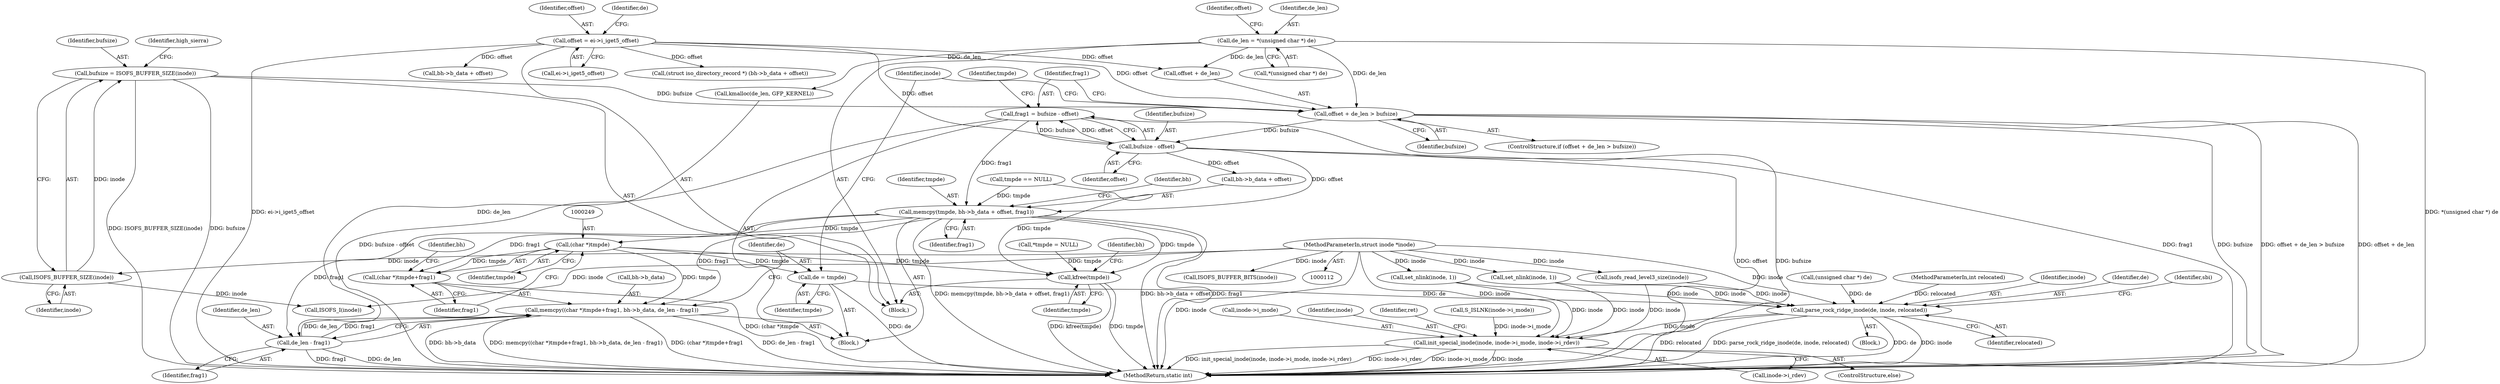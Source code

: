 digraph "0_linux_410dd3cf4c9b36f27ed4542ee18b1af5e68645a4_0@integer" {
"1000204" [label="(Call,frag1 = bufsize - offset)"];
"1000206" [label="(Call,bufsize - offset)"];
"1000197" [label="(Call,offset + de_len > bufsize)"];
"1000176" [label="(Call,offset = ei->i_iget5_offset)"];
"1000190" [label="(Call,de_len = *(unsigned char *) de)"];
"1000128" [label="(Call,bufsize = ISOFS_BUFFER_SIZE(inode))"];
"1000130" [label="(Call,ISOFS_BUFFER_SIZE(inode))"];
"1000113" [label="(MethodParameterIn,struct inode *inode)"];
"1000224" [label="(Call,memcpy(tmpde, bh->b_data + offset, frag1))"];
"1000246" [label="(Call,memcpy((char *)tmpde+frag1, bh->b_data, de_len - frag1))"];
"1000248" [label="(Call,(char *)tmpde)"];
"1000247" [label="(Call,(char *)tmpde+frag1)"];
"1000258" [label="(Call,de = tmpde)"];
"1000552" [label="(Call,parse_rock_ridge_inode(de, inode, relocated))"];
"1000704" [label="(Call,init_special_inode(inode, inode->i_mode, inode->i_rdev))"];
"1000716" [label="(Call,kfree(tmpde))"];
"1000255" [label="(Call,de_len - frag1)"];
"1000246" [label="(Call,memcpy((char *)tmpde+frag1, bh->b_data, de_len - frag1))"];
"1000226" [label="(Call,bh->b_data + offset)"];
"1000259" [label="(Identifier,de)"];
"1000555" [label="(Identifier,relocated)"];
"1000272" [label="(Call,ISOFS_BUFFER_BITS(inode))"];
"1000706" [label="(Call,inode->i_mode)"];
"1000409" [label="(Call,isofs_read_level3_size(inode))"];
"1000205" [label="(Identifier,frag1)"];
"1000554" [label="(Identifier,inode)"];
"1000183" [label="(Call,(struct iso_directory_record *) (bh->b_data + offset))"];
"1000314" [label="(Call,set_nlink(inode, 1))"];
"1000153" [label="(Call,ISOFS_I(inode))"];
"1000553" [label="(Identifier,de)"];
"1000705" [label="(Identifier,inode)"];
"1000704" [label="(Call,init_special_inode(inode, inode->i_mode, inode->i_rdev))"];
"1000115" [label="(Block,)"];
"1000703" [label="(ControlStructure,else)"];
"1000251" [label="(Identifier,frag1)"];
"1000713" [label="(Identifier,ret)"];
"1000253" [label="(Identifier,bh)"];
"1000129" [label="(Identifier,bufsize)"];
"1000176" [label="(Call,offset = ei->i_iget5_offset)"];
"1000135" [label="(Identifier,high_sierra)"];
"1000346" [label="(Call,set_nlink(inode, 1))"];
"1000177" [label="(Identifier,offset)"];
"1000552" [label="(Call,parse_rock_ridge_inode(de, inode, relocated))"];
"1000258" [label="(Call,de = tmpde)"];
"1000558" [label="(Identifier,sbi)"];
"1000113" [label="(MethodParameterIn,struct inode *inode)"];
"1000206" [label="(Call,bufsize - offset)"];
"1000192" [label="(Call,*(unsigned char *) de)"];
"1000233" [label="(Identifier,bh)"];
"1000257" [label="(Identifier,frag1)"];
"1000185" [label="(Call,bh->b_data + offset)"];
"1000131" [label="(Identifier,inode)"];
"1000198" [label="(Call,offset + de_len)"];
"1000260" [label="(Identifier,tmpde)"];
"1000252" [label="(Call,bh->b_data)"];
"1000202" [label="(Block,)"];
"1000197" [label="(Call,offset + de_len > bufsize)"];
"1000211" [label="(Call,kmalloc(de_len, GFP_KERNEL))"];
"1000145" [label="(Call,*tmpde = NULL)"];
"1000717" [label="(Identifier,tmpde)"];
"1000193" [label="(Call,(unsigned char *) de)"];
"1000128" [label="(Call,bufsize = ISOFS_BUFFER_SIZE(inode))"];
"1000716" [label="(Call,kfree(tmpde))"];
"1000207" [label="(Identifier,bufsize)"];
"1000196" [label="(ControlStructure,if (offset + de_len > bufsize))"];
"1000199" [label="(Identifier,offset)"];
"1000225" [label="(Identifier,tmpde)"];
"1000201" [label="(Identifier,bufsize)"];
"1000263" [label="(Identifier,inode)"];
"1000178" [label="(Call,ei->i_iget5_offset)"];
"1000231" [label="(Identifier,frag1)"];
"1000248" [label="(Call,(char *)tmpde)"];
"1000204" [label="(Call,frag1 = bufsize - offset)"];
"1000247" [label="(Call,(char *)tmpde+frag1)"];
"1000719" [label="(Identifier,bh)"];
"1000191" [label="(Identifier,de_len)"];
"1000114" [label="(MethodParameterIn,int relocated)"];
"1000224" [label="(Call,memcpy(tmpde, bh->b_data + offset, frag1))"];
"1000255" [label="(Call,de_len - frag1)"];
"1000727" [label="(MethodReturn,static int)"];
"1000551" [label="(Block,)"];
"1000130" [label="(Call,ISOFS_BUFFER_SIZE(inode))"];
"1000684" [label="(Call,S_ISLNK(inode->i_mode))"];
"1000250" [label="(Identifier,tmpde)"];
"1000256" [label="(Identifier,de_len)"];
"1000208" [label="(Identifier,offset)"];
"1000709" [label="(Call,inode->i_rdev)"];
"1000182" [label="(Identifier,de)"];
"1000190" [label="(Call,de_len = *(unsigned char *) de)"];
"1000210" [label="(Identifier,tmpde)"];
"1000215" [label="(Call,tmpde == NULL)"];
"1000204" -> "1000202"  [label="AST: "];
"1000204" -> "1000206"  [label="CFG: "];
"1000205" -> "1000204"  [label="AST: "];
"1000206" -> "1000204"  [label="AST: "];
"1000210" -> "1000204"  [label="CFG: "];
"1000204" -> "1000727"  [label="DDG: bufsize - offset"];
"1000204" -> "1000727"  [label="DDG: frag1"];
"1000206" -> "1000204"  [label="DDG: bufsize"];
"1000206" -> "1000204"  [label="DDG: offset"];
"1000204" -> "1000224"  [label="DDG: frag1"];
"1000206" -> "1000208"  [label="CFG: "];
"1000207" -> "1000206"  [label="AST: "];
"1000208" -> "1000206"  [label="AST: "];
"1000206" -> "1000727"  [label="DDG: offset"];
"1000206" -> "1000727"  [label="DDG: bufsize"];
"1000197" -> "1000206"  [label="DDG: bufsize"];
"1000176" -> "1000206"  [label="DDG: offset"];
"1000206" -> "1000224"  [label="DDG: offset"];
"1000206" -> "1000226"  [label="DDG: offset"];
"1000197" -> "1000196"  [label="AST: "];
"1000197" -> "1000201"  [label="CFG: "];
"1000198" -> "1000197"  [label="AST: "];
"1000201" -> "1000197"  [label="AST: "];
"1000205" -> "1000197"  [label="CFG: "];
"1000263" -> "1000197"  [label="CFG: "];
"1000197" -> "1000727"  [label="DDG: bufsize"];
"1000197" -> "1000727"  [label="DDG: offset + de_len > bufsize"];
"1000197" -> "1000727"  [label="DDG: offset + de_len"];
"1000176" -> "1000197"  [label="DDG: offset"];
"1000190" -> "1000197"  [label="DDG: de_len"];
"1000128" -> "1000197"  [label="DDG: bufsize"];
"1000176" -> "1000115"  [label="AST: "];
"1000176" -> "1000178"  [label="CFG: "];
"1000177" -> "1000176"  [label="AST: "];
"1000178" -> "1000176"  [label="AST: "];
"1000182" -> "1000176"  [label="CFG: "];
"1000176" -> "1000727"  [label="DDG: ei->i_iget5_offset"];
"1000176" -> "1000183"  [label="DDG: offset"];
"1000176" -> "1000185"  [label="DDG: offset"];
"1000176" -> "1000198"  [label="DDG: offset"];
"1000190" -> "1000115"  [label="AST: "];
"1000190" -> "1000192"  [label="CFG: "];
"1000191" -> "1000190"  [label="AST: "];
"1000192" -> "1000190"  [label="AST: "];
"1000199" -> "1000190"  [label="CFG: "];
"1000190" -> "1000727"  [label="DDG: *(unsigned char *) de"];
"1000190" -> "1000198"  [label="DDG: de_len"];
"1000190" -> "1000211"  [label="DDG: de_len"];
"1000128" -> "1000115"  [label="AST: "];
"1000128" -> "1000130"  [label="CFG: "];
"1000129" -> "1000128"  [label="AST: "];
"1000130" -> "1000128"  [label="AST: "];
"1000135" -> "1000128"  [label="CFG: "];
"1000128" -> "1000727"  [label="DDG: ISOFS_BUFFER_SIZE(inode)"];
"1000128" -> "1000727"  [label="DDG: bufsize"];
"1000130" -> "1000128"  [label="DDG: inode"];
"1000130" -> "1000131"  [label="CFG: "];
"1000131" -> "1000130"  [label="AST: "];
"1000113" -> "1000130"  [label="DDG: inode"];
"1000130" -> "1000153"  [label="DDG: inode"];
"1000113" -> "1000112"  [label="AST: "];
"1000113" -> "1000727"  [label="DDG: inode"];
"1000113" -> "1000153"  [label="DDG: inode"];
"1000113" -> "1000272"  [label="DDG: inode"];
"1000113" -> "1000314"  [label="DDG: inode"];
"1000113" -> "1000346"  [label="DDG: inode"];
"1000113" -> "1000409"  [label="DDG: inode"];
"1000113" -> "1000552"  [label="DDG: inode"];
"1000113" -> "1000704"  [label="DDG: inode"];
"1000224" -> "1000202"  [label="AST: "];
"1000224" -> "1000231"  [label="CFG: "];
"1000225" -> "1000224"  [label="AST: "];
"1000226" -> "1000224"  [label="AST: "];
"1000231" -> "1000224"  [label="AST: "];
"1000233" -> "1000224"  [label="CFG: "];
"1000224" -> "1000727"  [label="DDG: bh->b_data + offset"];
"1000224" -> "1000727"  [label="DDG: frag1"];
"1000224" -> "1000727"  [label="DDG: memcpy(tmpde, bh->b_data + offset, frag1)"];
"1000215" -> "1000224"  [label="DDG: tmpde"];
"1000224" -> "1000246"  [label="DDG: frag1"];
"1000224" -> "1000248"  [label="DDG: tmpde"];
"1000224" -> "1000247"  [label="DDG: frag1"];
"1000224" -> "1000255"  [label="DDG: frag1"];
"1000224" -> "1000716"  [label="DDG: tmpde"];
"1000246" -> "1000202"  [label="AST: "];
"1000246" -> "1000255"  [label="CFG: "];
"1000247" -> "1000246"  [label="AST: "];
"1000252" -> "1000246"  [label="AST: "];
"1000255" -> "1000246"  [label="AST: "];
"1000259" -> "1000246"  [label="CFG: "];
"1000246" -> "1000727"  [label="DDG: de_len - frag1"];
"1000246" -> "1000727"  [label="DDG: bh->b_data"];
"1000246" -> "1000727"  [label="DDG: memcpy((char *)tmpde+frag1, bh->b_data, de_len - frag1)"];
"1000246" -> "1000727"  [label="DDG: (char *)tmpde+frag1"];
"1000248" -> "1000246"  [label="DDG: tmpde"];
"1000255" -> "1000246"  [label="DDG: de_len"];
"1000255" -> "1000246"  [label="DDG: frag1"];
"1000248" -> "1000247"  [label="AST: "];
"1000248" -> "1000250"  [label="CFG: "];
"1000249" -> "1000248"  [label="AST: "];
"1000250" -> "1000248"  [label="AST: "];
"1000251" -> "1000248"  [label="CFG: "];
"1000248" -> "1000247"  [label="DDG: tmpde"];
"1000248" -> "1000258"  [label="DDG: tmpde"];
"1000248" -> "1000716"  [label="DDG: tmpde"];
"1000247" -> "1000251"  [label="CFG: "];
"1000251" -> "1000247"  [label="AST: "];
"1000253" -> "1000247"  [label="CFG: "];
"1000247" -> "1000727"  [label="DDG: (char *)tmpde"];
"1000258" -> "1000202"  [label="AST: "];
"1000258" -> "1000260"  [label="CFG: "];
"1000259" -> "1000258"  [label="AST: "];
"1000260" -> "1000258"  [label="AST: "];
"1000263" -> "1000258"  [label="CFG: "];
"1000258" -> "1000727"  [label="DDG: de"];
"1000258" -> "1000552"  [label="DDG: de"];
"1000552" -> "1000551"  [label="AST: "];
"1000552" -> "1000555"  [label="CFG: "];
"1000553" -> "1000552"  [label="AST: "];
"1000554" -> "1000552"  [label="AST: "];
"1000555" -> "1000552"  [label="AST: "];
"1000558" -> "1000552"  [label="CFG: "];
"1000552" -> "1000727"  [label="DDG: de"];
"1000552" -> "1000727"  [label="DDG: inode"];
"1000552" -> "1000727"  [label="DDG: relocated"];
"1000552" -> "1000727"  [label="DDG: parse_rock_ridge_inode(de, inode, relocated)"];
"1000193" -> "1000552"  [label="DDG: de"];
"1000314" -> "1000552"  [label="DDG: inode"];
"1000346" -> "1000552"  [label="DDG: inode"];
"1000409" -> "1000552"  [label="DDG: inode"];
"1000114" -> "1000552"  [label="DDG: relocated"];
"1000552" -> "1000704"  [label="DDG: inode"];
"1000704" -> "1000703"  [label="AST: "];
"1000704" -> "1000709"  [label="CFG: "];
"1000705" -> "1000704"  [label="AST: "];
"1000706" -> "1000704"  [label="AST: "];
"1000709" -> "1000704"  [label="AST: "];
"1000713" -> "1000704"  [label="CFG: "];
"1000704" -> "1000727"  [label="DDG: inode->i_rdev"];
"1000704" -> "1000727"  [label="DDG: inode->i_mode"];
"1000704" -> "1000727"  [label="DDG: inode"];
"1000704" -> "1000727"  [label="DDG: init_special_inode(inode, inode->i_mode, inode->i_rdev)"];
"1000314" -> "1000704"  [label="DDG: inode"];
"1000346" -> "1000704"  [label="DDG: inode"];
"1000409" -> "1000704"  [label="DDG: inode"];
"1000684" -> "1000704"  [label="DDG: inode->i_mode"];
"1000716" -> "1000115"  [label="AST: "];
"1000716" -> "1000717"  [label="CFG: "];
"1000717" -> "1000716"  [label="AST: "];
"1000719" -> "1000716"  [label="CFG: "];
"1000716" -> "1000727"  [label="DDG: kfree(tmpde)"];
"1000716" -> "1000727"  [label="DDG: tmpde"];
"1000215" -> "1000716"  [label="DDG: tmpde"];
"1000145" -> "1000716"  [label="DDG: tmpde"];
"1000255" -> "1000257"  [label="CFG: "];
"1000256" -> "1000255"  [label="AST: "];
"1000257" -> "1000255"  [label="AST: "];
"1000255" -> "1000727"  [label="DDG: frag1"];
"1000255" -> "1000727"  [label="DDG: de_len"];
"1000211" -> "1000255"  [label="DDG: de_len"];
}
